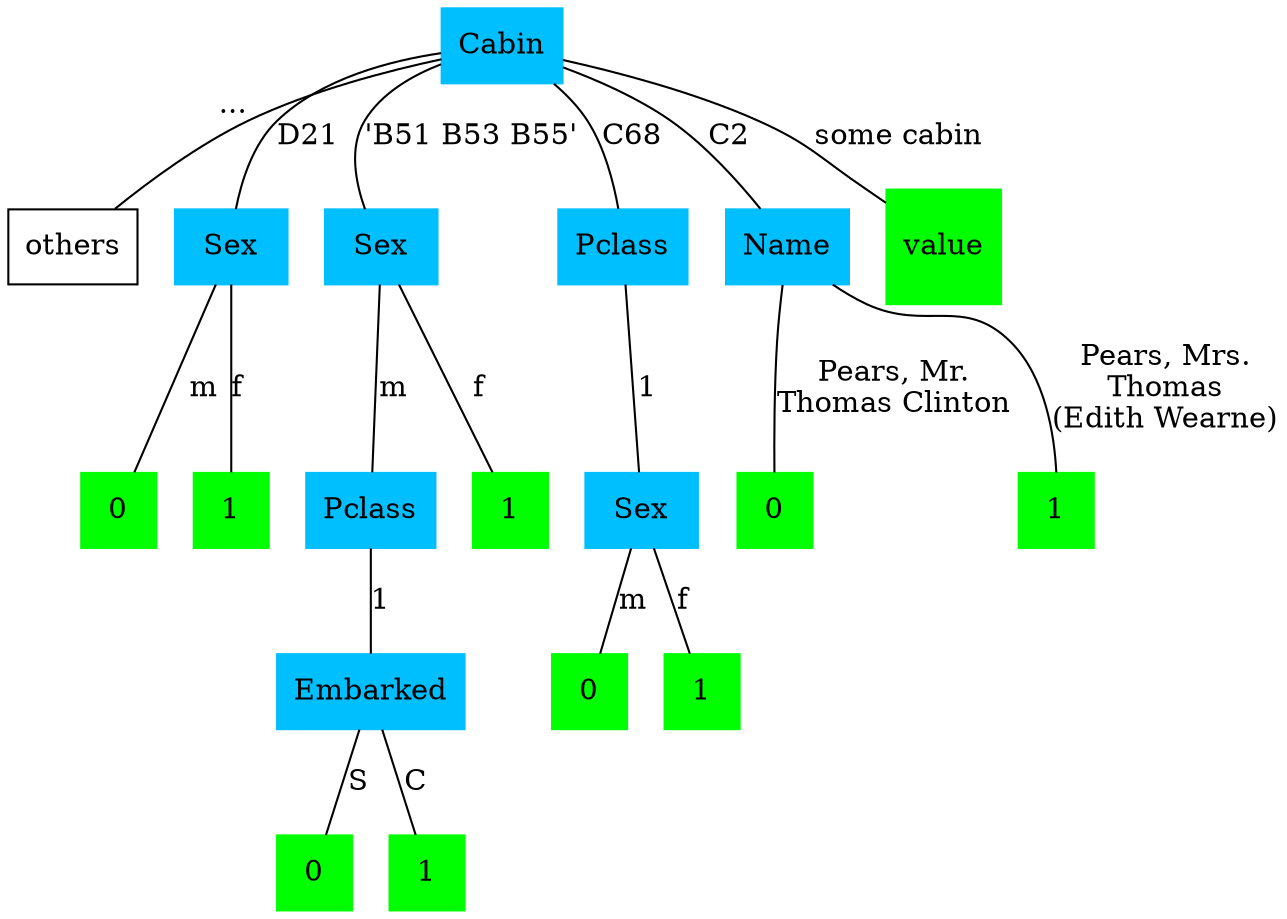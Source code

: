graph myGraph{
    others[shape = rect]
    node [shape = rect, style = filled, color = deepskyblue]
    Cabin;
    node [label = Embarked];
    psee;
    node [label = Sex];
    Sex;spc;se;
    node [label = Pclass];
    Pclass;pse;
    node [label = Name];
    name;
    node [shape = square, style = filled, color = green]
    value[label = value];
    node [label = 0];
    0;s0;s;n1;
    node [label = 1];
    1;s1;c;f;n2;
    
    Cabin -- value[label = "some cabin"];
    Cabin -- Sex[label = "D21 "];
    Sex -- 1[label = f];
    Sex -- 0[label = m];
    Cabin -- Pclass[label = C68];
    Pclass -- spc[label = "1"];
    spc -- s0[label = m];
    spc -- s1[label = f];
    Cabin -- se[label = "'B51 B53 B55'"];
    se -- pse[label = m];
    pse -- psee[label = 1];
    psee -- s[label = S];
    psee -- c[label = C];
    se -- f[label = f];
    Cabin -- others[xlabel = "..."]
    Cabin -- name[label = C2];
    name -- n1[label = "Pears, Mr.\nThomas Clinton"];
    name -- n2[label = "Pears, Mrs.\n Thomas \n(Edith Wearne)"];

}